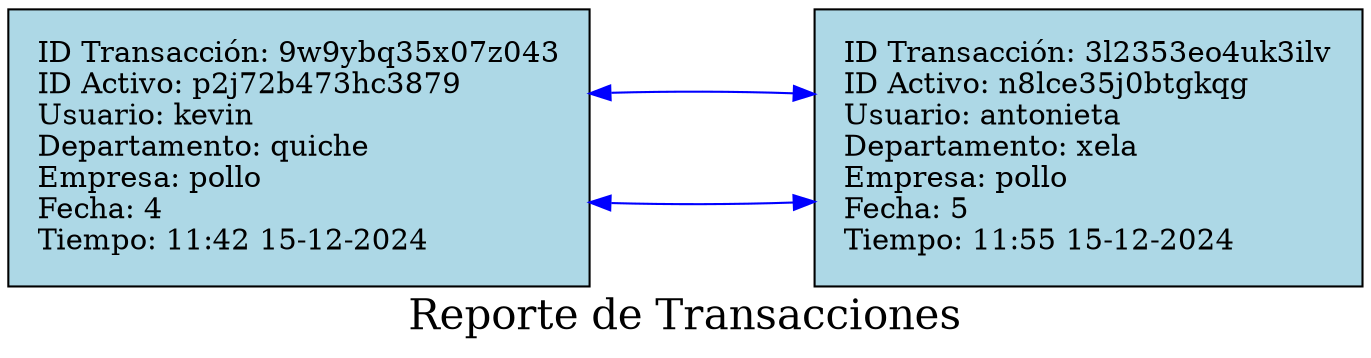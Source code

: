 digraph listita {
rankdir=LR;node [shape=record, style=filled, fillcolor=lightblue, margin=0.2];
edge [style=solid, color=blue];
graph [ranksep=1.5, nodesep=1];
graph [label="Reporte de Transacciones", fontsize=20, fontcolor=black];
"9w9ybq35x07z043" [label="{ID Transacción: 9w9ybq35x07z043\lID Activo: p2j72b473hc3879\lUsuario: kevin\lDepartamento: quiche\lEmpresa: pollo\lFecha: 4\lTiempo: 11:42 15-12-2024\l}"];
"9w9ybq35x07z043" -> "3l2353eo4uk3ilv"[dir=both];
"3l2353eo4uk3ilv" [label="{ID Transacción: 3l2353eo4uk3ilv\lID Activo: n8lce35j0btgkqg\lUsuario: antonieta\lDepartamento: xela\lEmpresa: pollo\lFecha: 5\lTiempo: 11:55 15-12-2024\l}"];
"3l2353eo4uk3ilv" -> "9w9ybq35x07z043"[dir=both];
}
